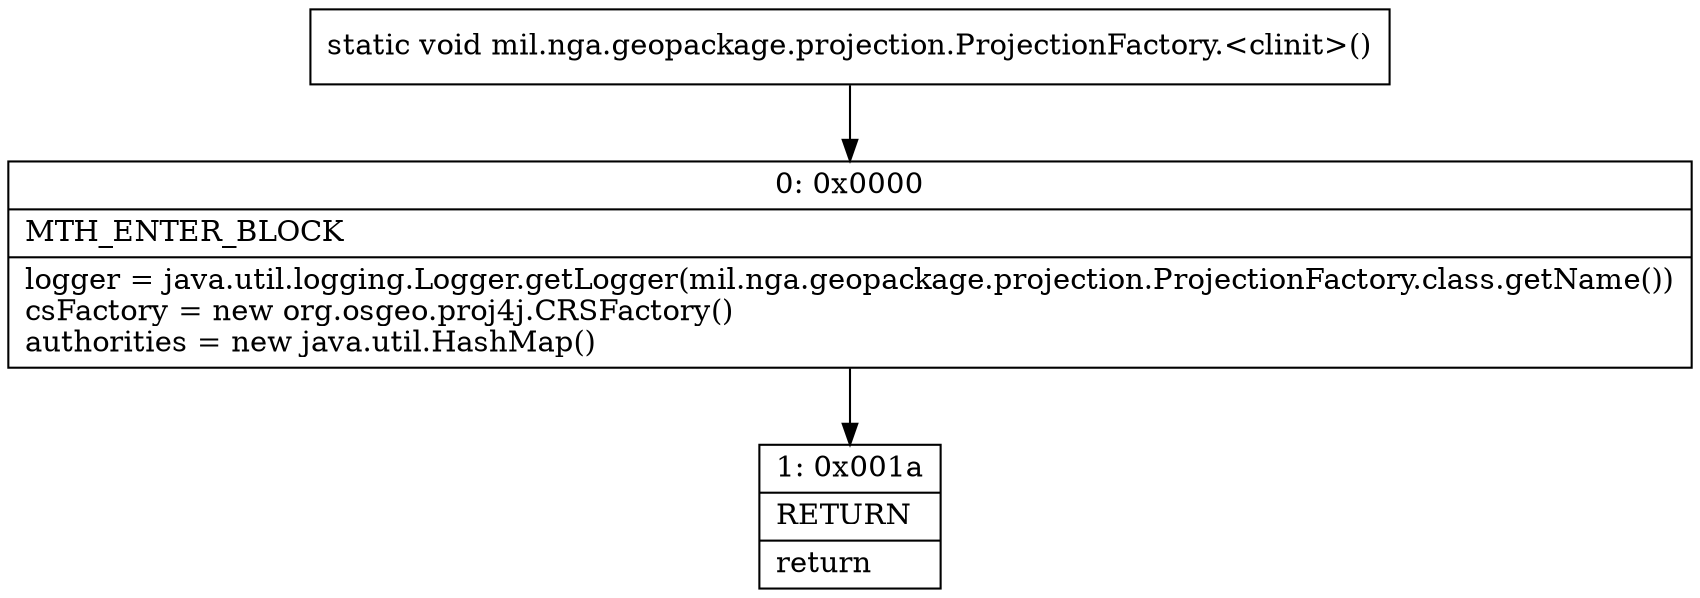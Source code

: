 digraph "CFG formil.nga.geopackage.projection.ProjectionFactory.\<clinit\>()V" {
Node_0 [shape=record,label="{0\:\ 0x0000|MTH_ENTER_BLOCK\l|logger = java.util.logging.Logger.getLogger(mil.nga.geopackage.projection.ProjectionFactory.class.getName())\lcsFactory = new org.osgeo.proj4j.CRSFactory()\lauthorities = new java.util.HashMap()\l}"];
Node_1 [shape=record,label="{1\:\ 0x001a|RETURN\l|return\l}"];
MethodNode[shape=record,label="{static void mil.nga.geopackage.projection.ProjectionFactory.\<clinit\>() }"];
MethodNode -> Node_0;
Node_0 -> Node_1;
}

